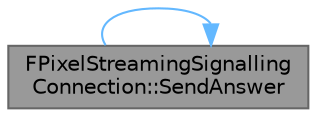 digraph "FPixelStreamingSignallingConnection::SendAnswer"
{
 // INTERACTIVE_SVG=YES
 // LATEX_PDF_SIZE
  bgcolor="transparent";
  edge [fontname=Helvetica,fontsize=10,labelfontname=Helvetica,labelfontsize=10];
  node [fontname=Helvetica,fontsize=10,shape=box,height=0.2,width=0.4];
  rankdir="LR";
  Node1 [id="Node000001",label="FPixelStreamingSignalling\lConnection::SendAnswer",height=0.2,width=0.4,color="gray40", fillcolor="grey60", style="filled", fontcolor="black",tooltip="[Streamer only] Sends an answer to the specified player."];
  Node1 -> Node1 [id="edge1_Node000001_Node000001",color="steelblue1",style="solid",tooltip=" "];
}
